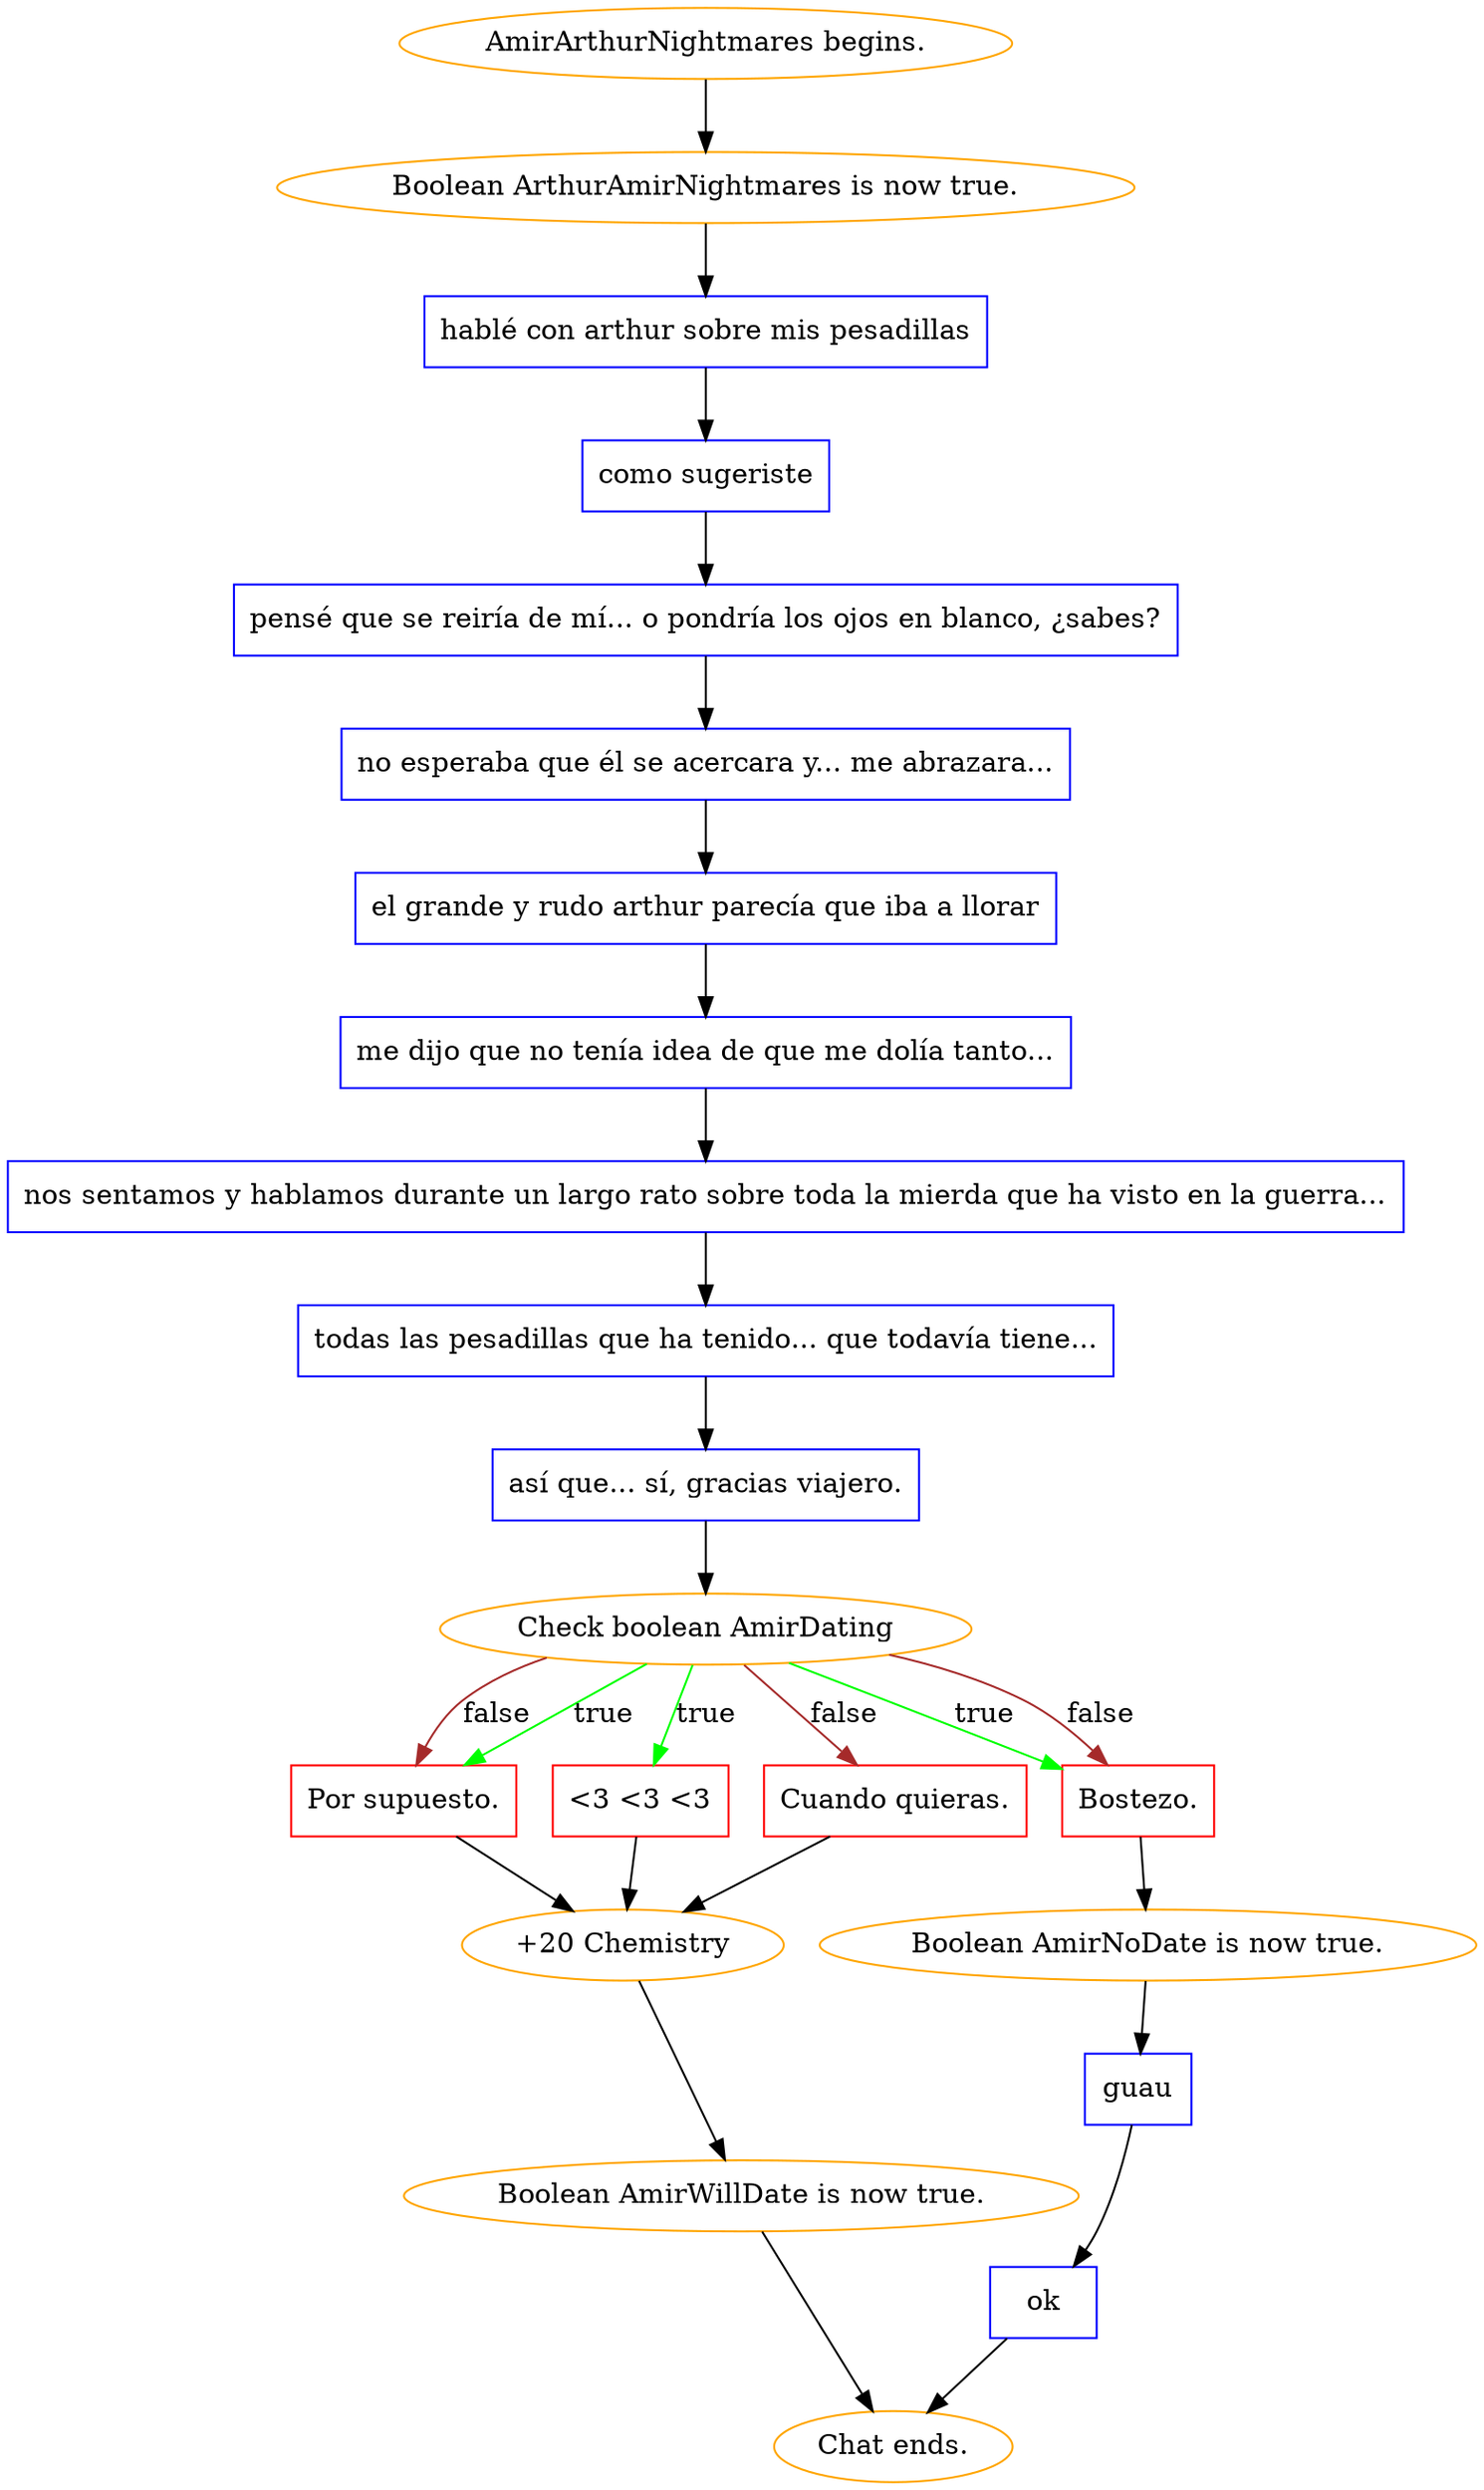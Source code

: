 digraph {
	"AmirArthurNightmares begins." [color=orange];
		"AmirArthurNightmares begins." -> j1467502743;
	j1467502743 [label="Boolean ArthurAmirNightmares is now true.",color=orange];
		j1467502743 -> j2938102480;
	j2938102480 [label="hablé con arthur sobre mis pesadillas",shape=box,color=blue];
		j2938102480 -> j1535696778;
	j1535696778 [label="como sugeriste",shape=box,color=blue];
		j1535696778 -> j3107412846;
	j3107412846 [label="pensé que se reiría de mí... o pondría los ojos en blanco, ¿sabes?",shape=box,color=blue];
		j3107412846 -> j1258931429;
	j1258931429 [label="no esperaba que él se acercara y... me abrazara...",shape=box,color=blue];
		j1258931429 -> j3890683326;
	j3890683326 [label="el grande y rudo arthur parecía que iba a llorar",shape=box,color=blue];
		j3890683326 -> j2006162308;
	j2006162308 [label="me dijo que no tenía idea de que me dolía tanto...",shape=box,color=blue];
		j2006162308 -> j4219558238;
	j4219558238 [label="nos sentamos y hablamos durante un largo rato sobre toda la mierda que ha visto en la guerra...",shape=box,color=blue];
		j4219558238 -> j1352735214;
	j1352735214 [label="todas las pesadillas que ha tenido... que todavía tiene...",shape=box,color=blue];
		j1352735214 -> j1121184841;
	j1121184841 [label="así que... sí, gracias viajero.",shape=box,color=blue];
		j1121184841 -> j657276632;
	j657276632 [label="Check boolean AmirDating",color=orange];
		j657276632 -> j4018830980 [label=true,color=green];
		j657276632 -> j3846927424 [label=true,color=green];
		j657276632 -> j443526121 [label=true,color=green];
		j657276632 -> j3846927424 [label=false,color=brown];
		j657276632 -> j443526121 [label=false,color=brown];
		j657276632 -> j189034496 [label=false,color=brown];
	j4018830980 [label="<3 <3 <3",shape=box,color=red];
		j4018830980 -> j971083784;
	j3846927424 [label="Por supuesto.",shape=box,color=red];
		j3846927424 -> j971083784;
	j443526121 [label="Bostezo.",shape=box,color=red];
		j443526121 -> j3164299076;
	j189034496 [label="Cuando quieras.",shape=box,color=red];
		j189034496 -> j971083784;
	j971083784 [label="+20 Chemistry",color=orange];
		j971083784 -> j1538486228;
	j3164299076 [label="Boolean AmirNoDate is now true.",color=orange];
		j3164299076 -> j3711391324;
	j1538486228 [label="Boolean AmirWillDate is now true.",color=orange];
		j1538486228 -> "Chat ends.";
	j3711391324 [label="guau",shape=box,color=blue];
		j3711391324 -> j2346536463;
	"Chat ends." [color=orange];
	j2346536463 [label="ok",shape=box,color=blue];
		j2346536463 -> "Chat ends.";
}